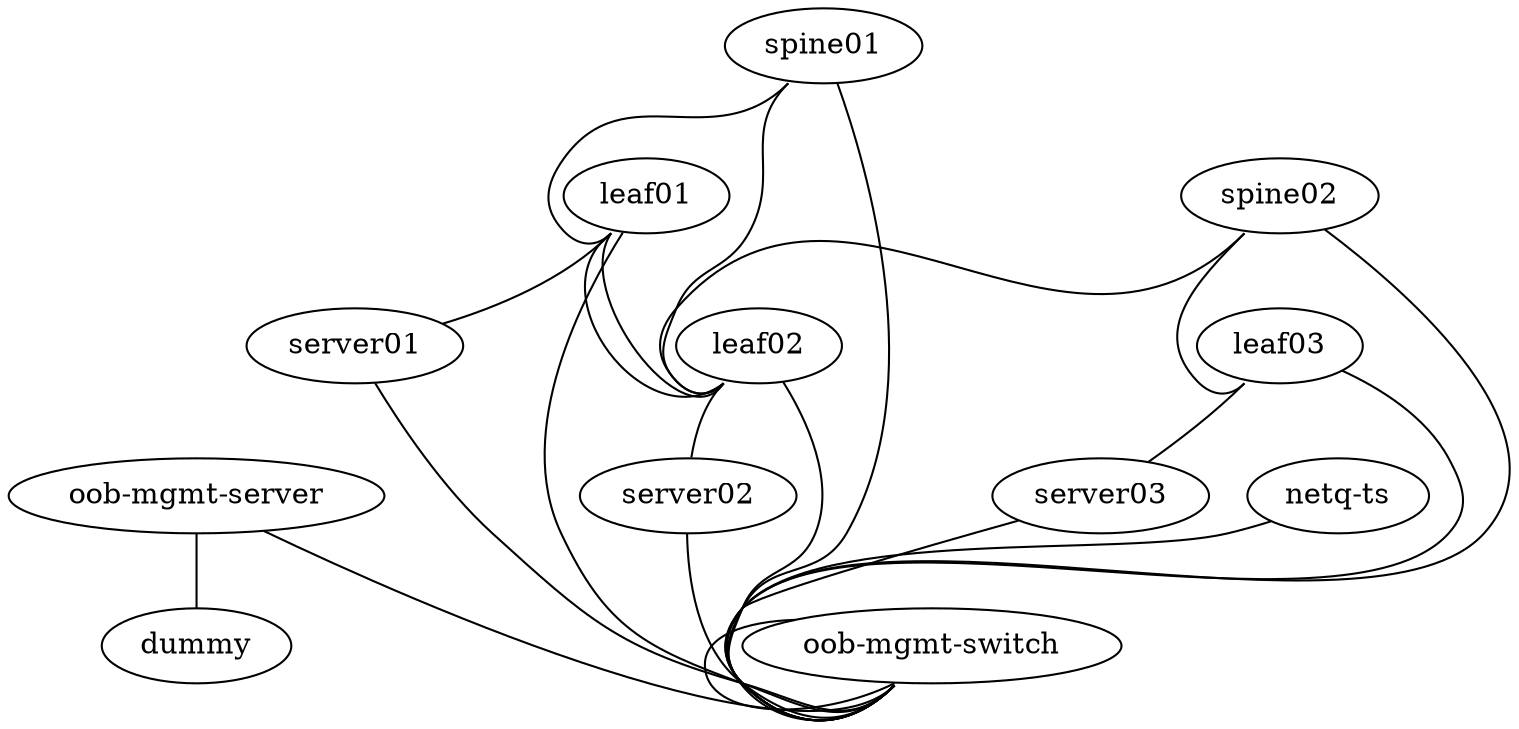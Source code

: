 graph sonictestdrive {
   "dummy" [function="fake"]
   "oob-mgmt-server"  [function="oob-server" mgmt_ip="192.168.200.1" os="generic/ubuntu1804" vagrant_user="cumulus" ]
   "oob-mgmt-switch"  [function="oob-switch" mgmt_ip="192.168.200.2" os="CumulusCommunity/cumulus-vx" version="4.3.0" ]
	"netq-ts"   [function="host" mgmt_ip="192.168.200.250" cpu="4" memory="8192" os="netq-ts-cloud-4.0.0" vagrant_user="cumulus" config="helper_scripts/netq_server_config.sh"]

   "spine01" [function="spine" os="sonic-202012-5bdbfcfb" memory=2048 mgmt_ip="192.168.200.21"]
   "spine02" [function="spine" os="sonic-202012-5bdbfcfb" memory=2048 mgmt_ip="192.168.200.22"]

   "leaf01" [function="spine" os="sonic-202012-5bdbfcfb" memory=2048 mgmt_ip="192.168.200.11"]
   "leaf02" [function="spine" os="sonic-202012-5bdbfcfb" memory=2048 mgmt_ip="192.168.200.12"]
   "leaf03" [function="leaf" version="4.3.0" mgmt_ip="192.168.200.13"]

   "server01" [function="host" os="generic/ubuntu1804" config="helper_scripts/extra_server_config.sh" memory=1024 mgmt_ip="192.168.200.31"]
   "server02" [function="host" os="generic/ubuntu1804" config="helper_scripts/extra_server_config.sh" memory=1024 mgmt_ip="192.168.200.32"]
   "server03" [function="host" os="generic/ubuntu1804" config="helper_scripts/extra_server_config.sh" memory=1024 mgmt_ip="192.168.200.33"]

   "spine01":"swp1" -- "leaf01":"swp4"
   "spine01":"swp2" -- "leaf02":"swp4"
  
   "leaf01":"swp1" -- "server01":"eth1"
   "leaf02":"swp1" -- "server02":"eth1"

   "leaf01":"swp2" -- "leaf02":"swp2"
   "leaf01":"swp3" -- "leaf02":"swp3"

   "oob-mgmt-server":"eth0" -- "dummy":"outbound"

   "oob-mgmt-server":"eth1" -- "oob-mgmt-switch":"swp1"

   "spine02":"swp1" -- "leaf02":"swp5"
   "spine02":"swp2" -- "leaf03":"swp2"
   "leaf03":"swp1" -- "server03":"eth1"


   "server01":"eth0" -- "oob-mgmt-switch":"swp2" [left_mac="44:38:39:00:01:6e"]
   "server02":"eth0" -- "oob-mgmt-switch":"swp3" [left_mac="44:38:39:00:01:7e"]
   "server03":"eth0" -- "oob-mgmt-switch":"swp4" [left_mac="44:38:39:00:01:8e"]

   "leaf01":"eth0" -- "oob-mgmt-switch":"swp10" [left_mac="44:38:39:00:01:7a"]
   "leaf02":"eth0" -- "oob-mgmt-switch":"swp11" [left_mac="44:38:39:00:01:8a"]
   "leaf03":"eth0" -- "oob-mgmt-switch":"swp12" [left_mac="44:38:39:00:01:9a"]

   "spine01":"eth0" -- "oob-mgmt-switch":"swp14" [left_mac="44:38:39:00:01:82"]
   "spine02":"eth0" -- "oob-mgmt-switch":"swp15" [left_mac="44:38:39:00:01:92"]

   "netq-ts":"eth0" -- "oob-mgmt-switch":"swp22" [left_mac="44:38:39:00:01:80"]
   "oob-mgmt-switch":"eth0" -- "oob-mgmt-switch":"swp23" [left_mac="44:38:39:00:01:91"]
}
